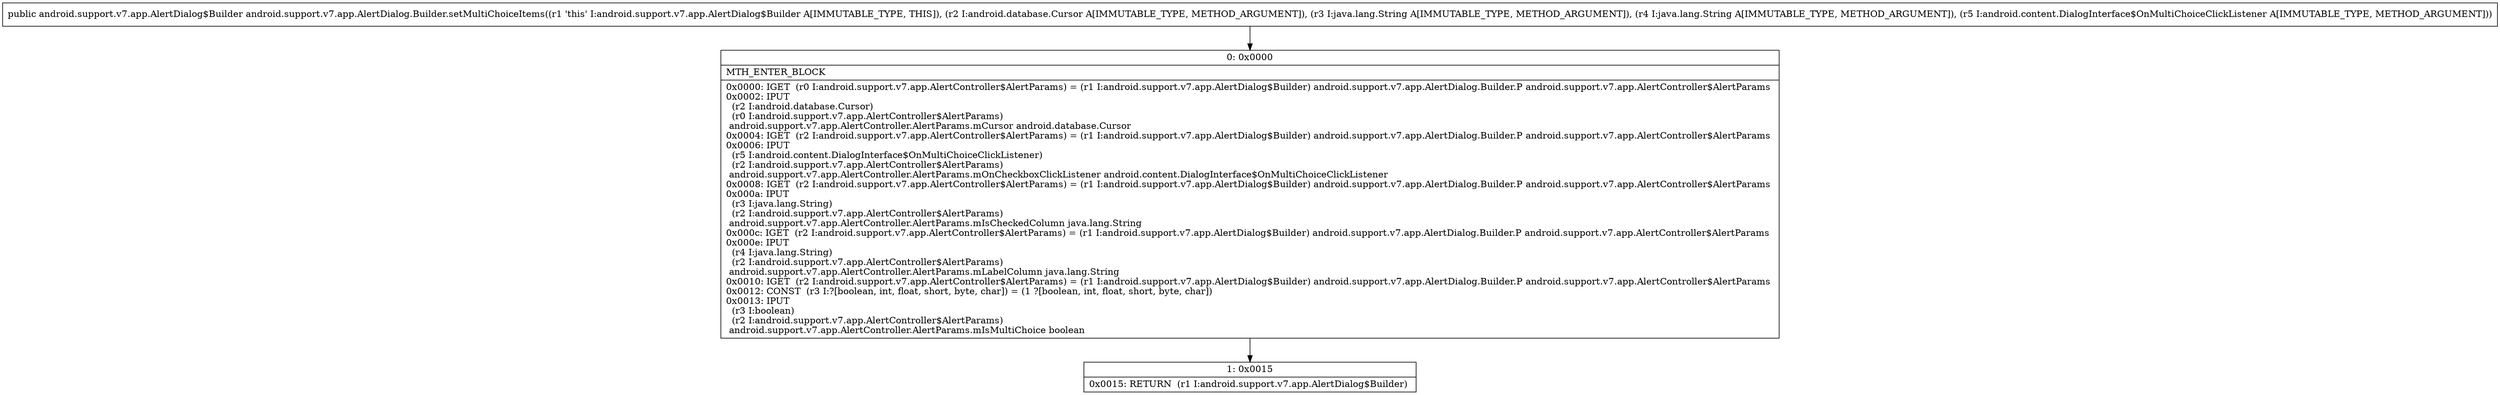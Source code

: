 digraph "CFG forandroid.support.v7.app.AlertDialog.Builder.setMultiChoiceItems(Landroid\/database\/Cursor;Ljava\/lang\/String;Ljava\/lang\/String;Landroid\/content\/DialogInterface$OnMultiChoiceClickListener;)Landroid\/support\/v7\/app\/AlertDialog$Builder;" {
Node_0 [shape=record,label="{0\:\ 0x0000|MTH_ENTER_BLOCK\l|0x0000: IGET  (r0 I:android.support.v7.app.AlertController$AlertParams) = (r1 I:android.support.v7.app.AlertDialog$Builder) android.support.v7.app.AlertDialog.Builder.P android.support.v7.app.AlertController$AlertParams \l0x0002: IPUT  \l  (r2 I:android.database.Cursor)\l  (r0 I:android.support.v7.app.AlertController$AlertParams)\l android.support.v7.app.AlertController.AlertParams.mCursor android.database.Cursor \l0x0004: IGET  (r2 I:android.support.v7.app.AlertController$AlertParams) = (r1 I:android.support.v7.app.AlertDialog$Builder) android.support.v7.app.AlertDialog.Builder.P android.support.v7.app.AlertController$AlertParams \l0x0006: IPUT  \l  (r5 I:android.content.DialogInterface$OnMultiChoiceClickListener)\l  (r2 I:android.support.v7.app.AlertController$AlertParams)\l android.support.v7.app.AlertController.AlertParams.mOnCheckboxClickListener android.content.DialogInterface$OnMultiChoiceClickListener \l0x0008: IGET  (r2 I:android.support.v7.app.AlertController$AlertParams) = (r1 I:android.support.v7.app.AlertDialog$Builder) android.support.v7.app.AlertDialog.Builder.P android.support.v7.app.AlertController$AlertParams \l0x000a: IPUT  \l  (r3 I:java.lang.String)\l  (r2 I:android.support.v7.app.AlertController$AlertParams)\l android.support.v7.app.AlertController.AlertParams.mIsCheckedColumn java.lang.String \l0x000c: IGET  (r2 I:android.support.v7.app.AlertController$AlertParams) = (r1 I:android.support.v7.app.AlertDialog$Builder) android.support.v7.app.AlertDialog.Builder.P android.support.v7.app.AlertController$AlertParams \l0x000e: IPUT  \l  (r4 I:java.lang.String)\l  (r2 I:android.support.v7.app.AlertController$AlertParams)\l android.support.v7.app.AlertController.AlertParams.mLabelColumn java.lang.String \l0x0010: IGET  (r2 I:android.support.v7.app.AlertController$AlertParams) = (r1 I:android.support.v7.app.AlertDialog$Builder) android.support.v7.app.AlertDialog.Builder.P android.support.v7.app.AlertController$AlertParams \l0x0012: CONST  (r3 I:?[boolean, int, float, short, byte, char]) = (1 ?[boolean, int, float, short, byte, char]) \l0x0013: IPUT  \l  (r3 I:boolean)\l  (r2 I:android.support.v7.app.AlertController$AlertParams)\l android.support.v7.app.AlertController.AlertParams.mIsMultiChoice boolean \l}"];
Node_1 [shape=record,label="{1\:\ 0x0015|0x0015: RETURN  (r1 I:android.support.v7.app.AlertDialog$Builder) \l}"];
MethodNode[shape=record,label="{public android.support.v7.app.AlertDialog$Builder android.support.v7.app.AlertDialog.Builder.setMultiChoiceItems((r1 'this' I:android.support.v7.app.AlertDialog$Builder A[IMMUTABLE_TYPE, THIS]), (r2 I:android.database.Cursor A[IMMUTABLE_TYPE, METHOD_ARGUMENT]), (r3 I:java.lang.String A[IMMUTABLE_TYPE, METHOD_ARGUMENT]), (r4 I:java.lang.String A[IMMUTABLE_TYPE, METHOD_ARGUMENT]), (r5 I:android.content.DialogInterface$OnMultiChoiceClickListener A[IMMUTABLE_TYPE, METHOD_ARGUMENT])) }"];
MethodNode -> Node_0;
Node_0 -> Node_1;
}


